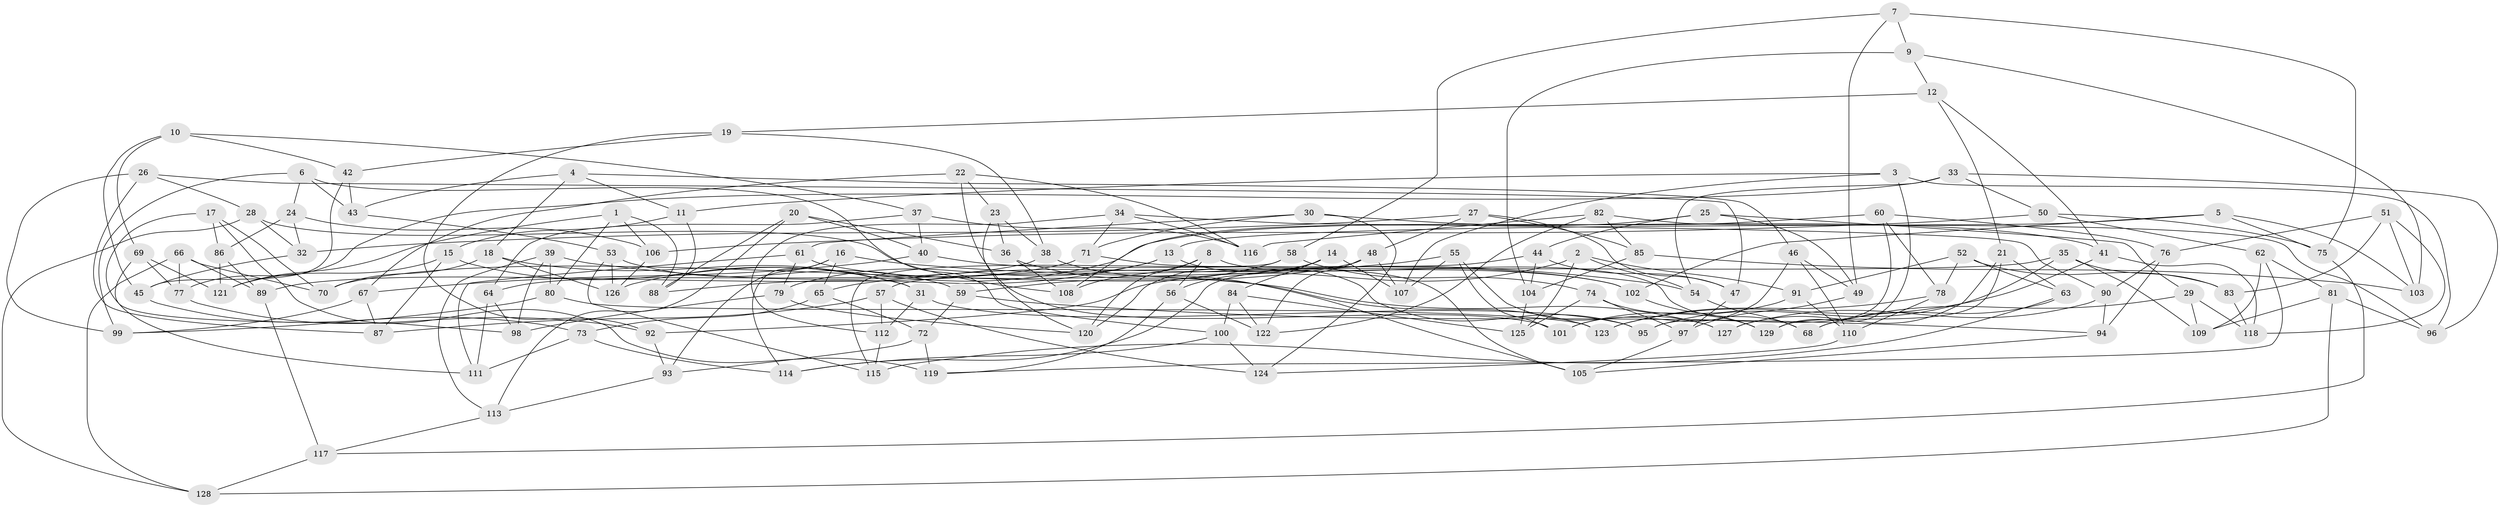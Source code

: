 // coarse degree distribution, {10: 0.025974025974025976, 7: 0.025974025974025976, 4: 0.5584415584415584, 6: 0.24675324675324675, 8: 0.07792207792207792, 9: 0.012987012987012988, 14: 0.012987012987012988, 3: 0.012987012987012988, 5: 0.025974025974025976}
// Generated by graph-tools (version 1.1) at 2025/20/03/04/25 18:20:44]
// undirected, 129 vertices, 258 edges
graph export_dot {
graph [start="1"]
  node [color=gray90,style=filled];
  1;
  2;
  3;
  4;
  5;
  6;
  7;
  8;
  9;
  10;
  11;
  12;
  13;
  14;
  15;
  16;
  17;
  18;
  19;
  20;
  21;
  22;
  23;
  24;
  25;
  26;
  27;
  28;
  29;
  30;
  31;
  32;
  33;
  34;
  35;
  36;
  37;
  38;
  39;
  40;
  41;
  42;
  43;
  44;
  45;
  46;
  47;
  48;
  49;
  50;
  51;
  52;
  53;
  54;
  55;
  56;
  57;
  58;
  59;
  60;
  61;
  62;
  63;
  64;
  65;
  66;
  67;
  68;
  69;
  70;
  71;
  72;
  73;
  74;
  75;
  76;
  77;
  78;
  79;
  80;
  81;
  82;
  83;
  84;
  85;
  86;
  87;
  88;
  89;
  90;
  91;
  92;
  93;
  94;
  95;
  96;
  97;
  98;
  99;
  100;
  101;
  102;
  103;
  104;
  105;
  106;
  107;
  108;
  109;
  110;
  111;
  112;
  113;
  114;
  115;
  116;
  117;
  118;
  119;
  120;
  121;
  122;
  123;
  124;
  125;
  126;
  127;
  128;
  129;
  1 -- 80;
  1 -- 106;
  1 -- 88;
  1 -- 121;
  2 -- 91;
  2 -- 54;
  2 -- 125;
  2 -- 92;
  3 -- 96;
  3 -- 129;
  3 -- 11;
  3 -- 107;
  4 -- 18;
  4 -- 11;
  4 -- 46;
  4 -- 43;
  5 -- 75;
  5 -- 13;
  5 -- 103;
  5 -- 102;
  6 -- 43;
  6 -- 24;
  6 -- 99;
  6 -- 100;
  7 -- 75;
  7 -- 58;
  7 -- 49;
  7 -- 9;
  8 -- 120;
  8 -- 68;
  8 -- 56;
  8 -- 108;
  9 -- 103;
  9 -- 12;
  9 -- 104;
  10 -- 37;
  10 -- 69;
  10 -- 45;
  10 -- 42;
  11 -- 15;
  11 -- 88;
  12 -- 19;
  12 -- 21;
  12 -- 41;
  13 -- 79;
  13 -- 88;
  13 -- 95;
  14 -- 120;
  14 -- 56;
  14 -- 84;
  14 -- 107;
  15 -- 87;
  15 -- 31;
  15 -- 121;
  16 -- 65;
  16 -- 93;
  16 -- 114;
  16 -- 54;
  17 -- 86;
  17 -- 98;
  17 -- 119;
  17 -- 70;
  18 -- 126;
  18 -- 70;
  18 -- 31;
  19 -- 42;
  19 -- 38;
  19 -- 92;
  20 -- 88;
  20 -- 40;
  20 -- 113;
  20 -- 36;
  21 -- 129;
  21 -- 63;
  21 -- 127;
  22 -- 23;
  22 -- 101;
  22 -- 67;
  22 -- 116;
  23 -- 38;
  23 -- 120;
  23 -- 36;
  24 -- 32;
  24 -- 86;
  24 -- 106;
  25 -- 49;
  25 -- 44;
  25 -- 29;
  25 -- 108;
  26 -- 99;
  26 -- 87;
  26 -- 28;
  26 -- 47;
  27 -- 85;
  27 -- 48;
  27 -- 32;
  27 -- 47;
  28 -- 128;
  28 -- 32;
  28 -- 108;
  29 -- 68;
  29 -- 109;
  29 -- 118;
  30 -- 71;
  30 -- 124;
  30 -- 61;
  30 -- 41;
  31 -- 95;
  31 -- 112;
  32 -- 45;
  33 -- 50;
  33 -- 96;
  33 -- 77;
  33 -- 54;
  34 -- 116;
  34 -- 112;
  34 -- 90;
  34 -- 71;
  35 -- 95;
  35 -- 109;
  35 -- 57;
  35 -- 83;
  36 -- 123;
  36 -- 108;
  37 -- 64;
  37 -- 40;
  37 -- 116;
  38 -- 105;
  38 -- 64;
  39 -- 98;
  39 -- 113;
  39 -- 80;
  39 -- 127;
  40 -- 67;
  40 -- 102;
  41 -- 118;
  41 -- 123;
  42 -- 43;
  42 -- 45;
  43 -- 53;
  44 -- 47;
  44 -- 104;
  44 -- 114;
  45 -- 73;
  46 -- 49;
  46 -- 101;
  46 -- 110;
  47 -- 97;
  48 -- 122;
  48 -- 107;
  48 -- 70;
  49 -- 97;
  50 -- 62;
  50 -- 75;
  50 -- 106;
  51 -- 83;
  51 -- 76;
  51 -- 103;
  51 -- 118;
  52 -- 63;
  52 -- 83;
  52 -- 91;
  52 -- 78;
  53 -- 59;
  53 -- 126;
  53 -- 115;
  54 -- 68;
  55 -- 65;
  55 -- 101;
  55 -- 107;
  55 -- 127;
  56 -- 122;
  56 -- 119;
  57 -- 124;
  57 -- 87;
  57 -- 112;
  58 -- 115;
  58 -- 74;
  58 -- 59;
  59 -- 94;
  59 -- 72;
  60 -- 78;
  60 -- 76;
  60 -- 95;
  60 -- 126;
  61 -- 111;
  61 -- 79;
  61 -- 102;
  62 -- 109;
  62 -- 81;
  62 -- 119;
  63 -- 68;
  63 -- 115;
  64 -- 98;
  64 -- 111;
  65 -- 73;
  65 -- 72;
  66 -- 70;
  66 -- 89;
  66 -- 77;
  66 -- 128;
  67 -- 87;
  67 -- 99;
  69 -- 77;
  69 -- 111;
  69 -- 121;
  71 -- 105;
  71 -- 89;
  72 -- 93;
  72 -- 119;
  73 -- 111;
  73 -- 114;
  74 -- 129;
  74 -- 97;
  74 -- 125;
  75 -- 117;
  76 -- 94;
  76 -- 90;
  77 -- 92;
  78 -- 123;
  78 -- 110;
  79 -- 120;
  79 -- 98;
  80 -- 123;
  80 -- 99;
  81 -- 109;
  81 -- 128;
  81 -- 96;
  82 -- 85;
  82 -- 122;
  82 -- 96;
  82 -- 116;
  83 -- 118;
  84 -- 100;
  84 -- 122;
  84 -- 125;
  85 -- 103;
  85 -- 104;
  86 -- 121;
  86 -- 89;
  89 -- 117;
  90 -- 127;
  90 -- 94;
  91 -- 110;
  91 -- 101;
  92 -- 93;
  93 -- 113;
  94 -- 105;
  97 -- 105;
  100 -- 114;
  100 -- 124;
  102 -- 129;
  104 -- 125;
  106 -- 126;
  110 -- 124;
  112 -- 115;
  113 -- 117;
  117 -- 128;
}
